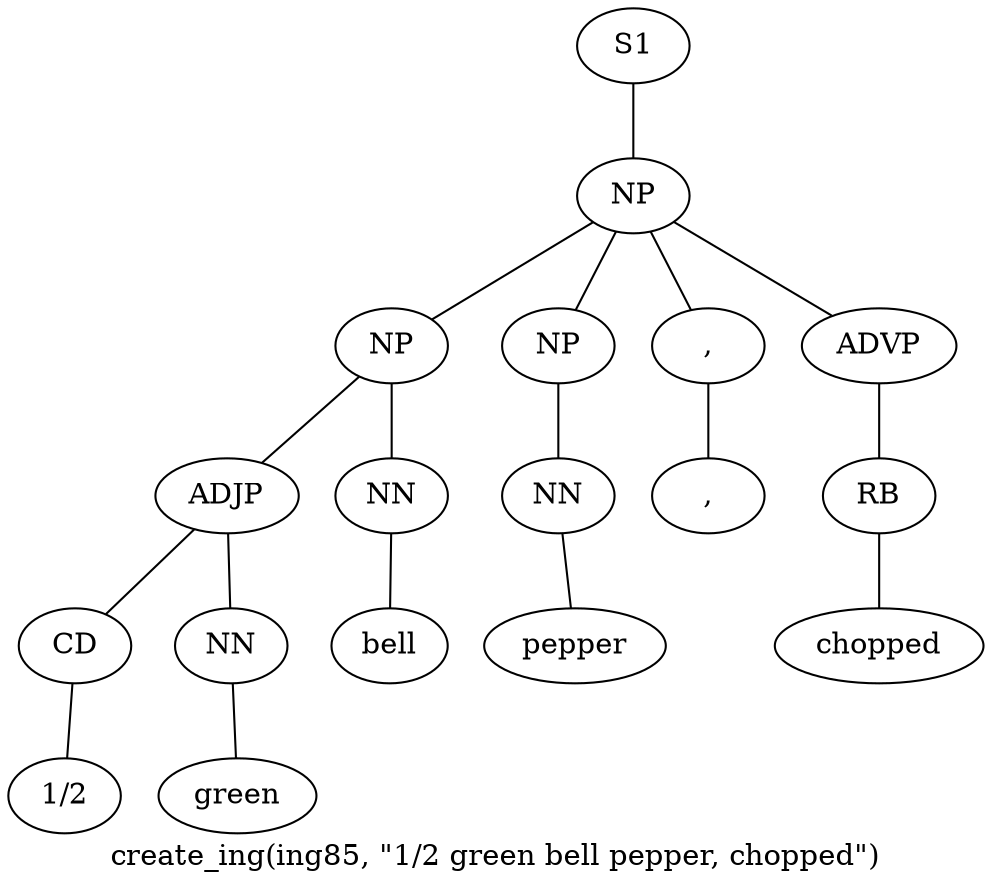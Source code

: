 graph SyntaxGraph {
	label = "create_ing(ing85, \"1/2 green bell pepper, chopped\")";
	Node0 [label="S1"];
	Node1 [label="NP"];
	Node2 [label="NP"];
	Node3 [label="ADJP"];
	Node4 [label="CD"];
	Node5 [label="1/2"];
	Node6 [label="NN"];
	Node7 [label="green"];
	Node8 [label="NN"];
	Node9 [label="bell"];
	Node10 [label="NP"];
	Node11 [label="NN"];
	Node12 [label="pepper"];
	Node13 [label=","];
	Node14 [label=","];
	Node15 [label="ADVP"];
	Node16 [label="RB"];
	Node17 [label="chopped"];

	Node0 -- Node1;
	Node1 -- Node2;
	Node1 -- Node10;
	Node1 -- Node13;
	Node1 -- Node15;
	Node2 -- Node3;
	Node2 -- Node8;
	Node3 -- Node4;
	Node3 -- Node6;
	Node4 -- Node5;
	Node6 -- Node7;
	Node8 -- Node9;
	Node10 -- Node11;
	Node11 -- Node12;
	Node13 -- Node14;
	Node15 -- Node16;
	Node16 -- Node17;
}